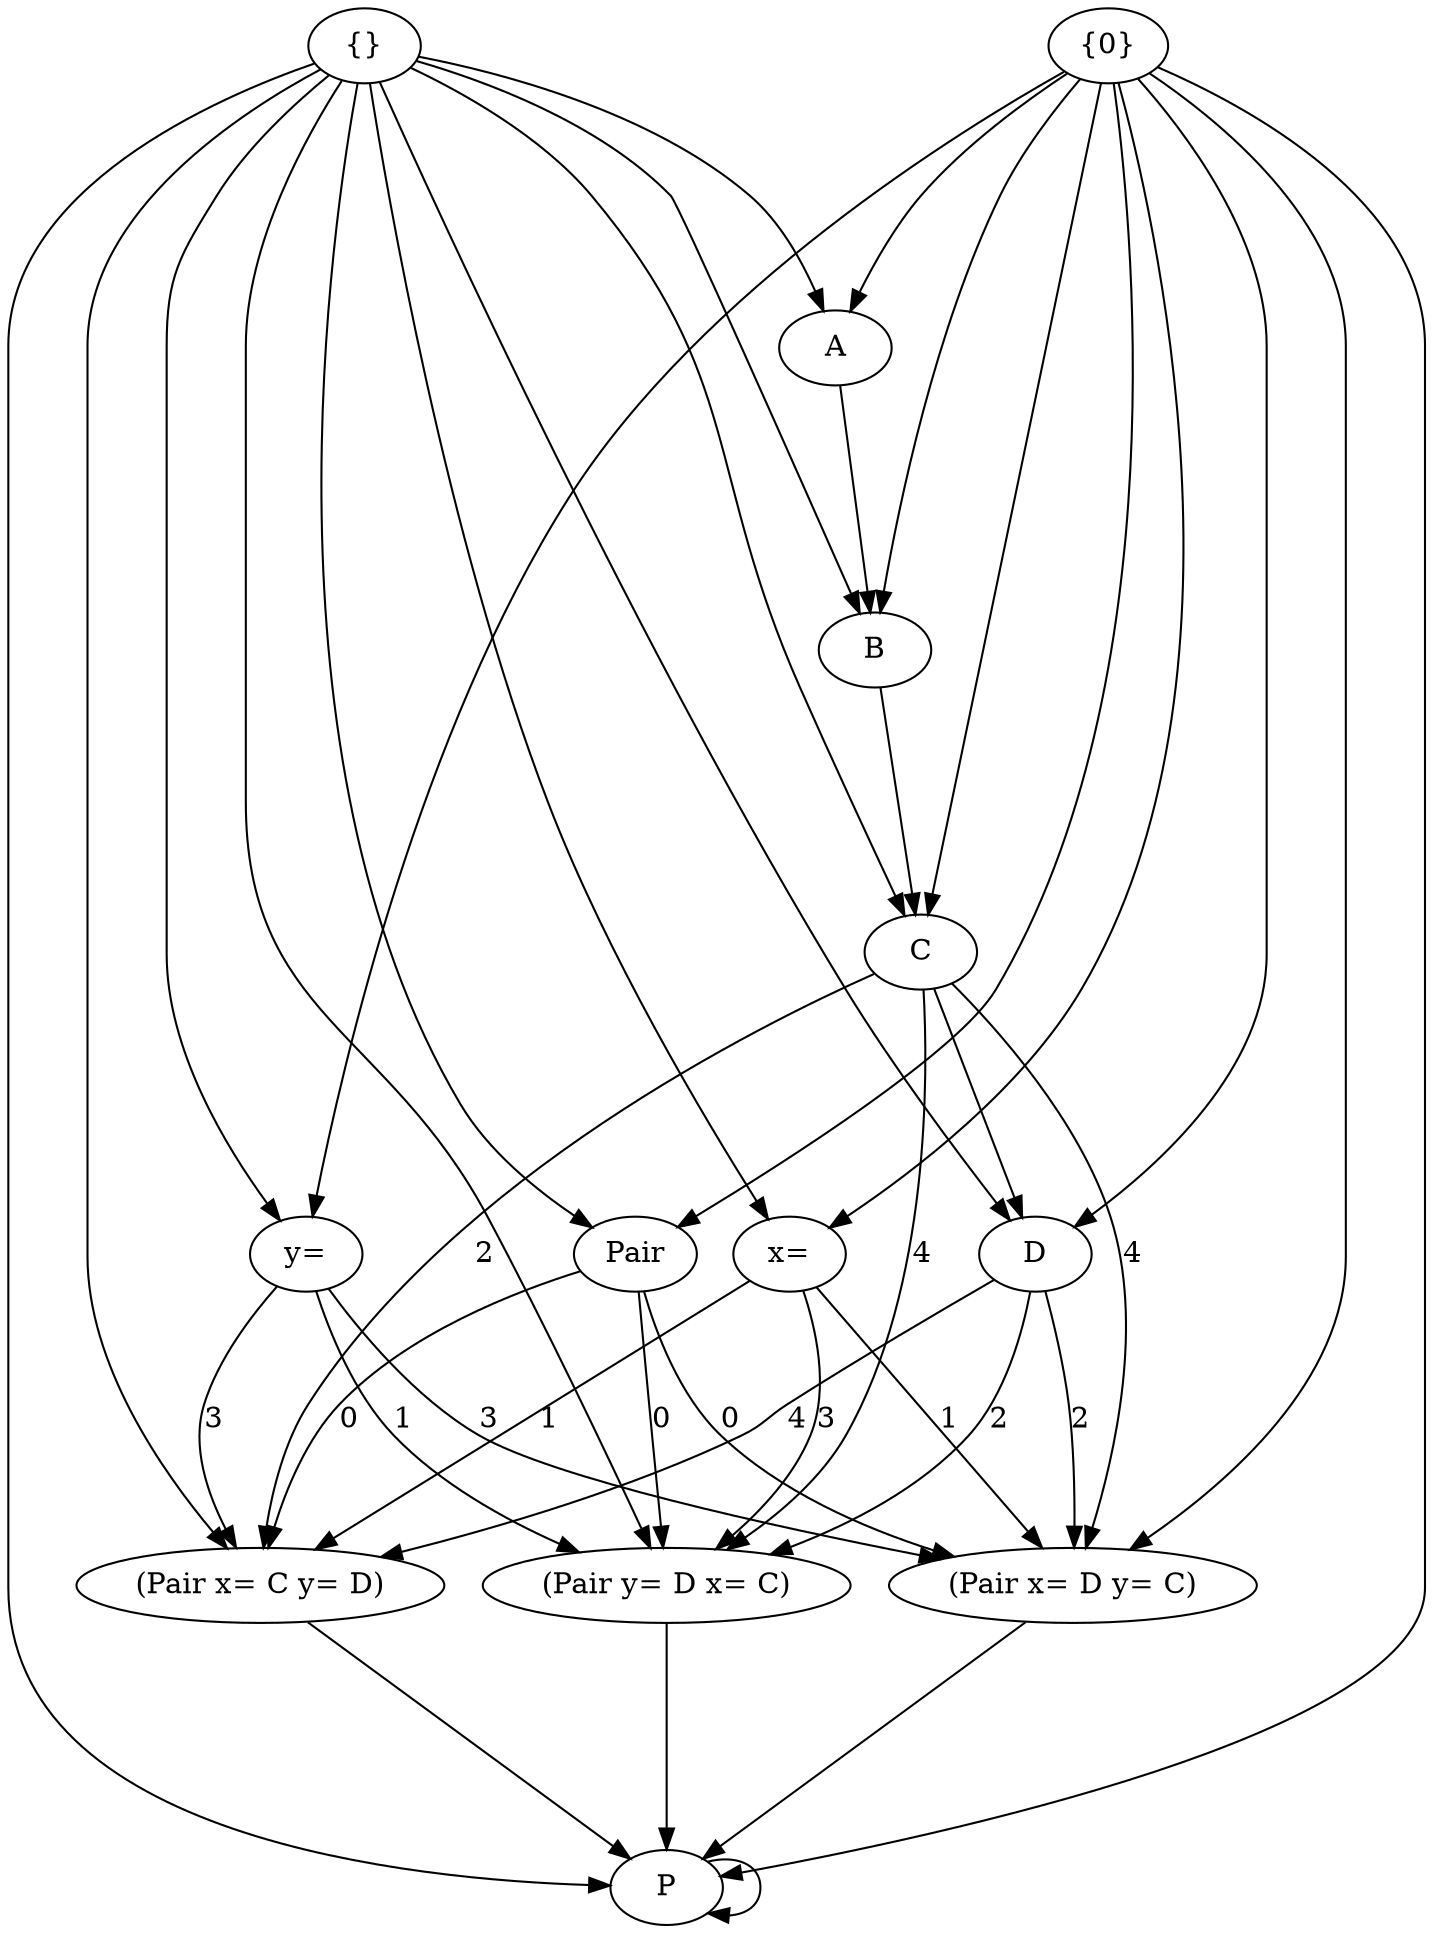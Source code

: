 digraph env_check {
    ranksep=1.5
    
    "{}" -> { "Pair" "x=" "y=" "A" "B" "C" "D" "P" "(Pair x= C y= D)" "(Pair y= D x= C)" }

    "{0}" -> { "Pair" "x=" "y=" "A" "B" "C" "D" "P" "(Pair x= D y= C)" }
    
    "P" -> "P"

    "Pair" -> "(Pair x= C y= D)" [label=0]
    "x=" -> "(Pair x= C y= D)" [label=1]
    "C" -> "(Pair x= C y= D)" [label=2]
    "y=" -> "(Pair x= C y= D)" [label=3]
    "D" -> "(Pair x= C y= D)" [label=4]
    "(Pair x= C y= D)" -> "P"

    "Pair" -> "(Pair y= D x= C)" [label=0]
    "y=" -> "(Pair y= D x= C)" [label=1]
    "D" -> "(Pair y= D x= C)" [label=2]
    "x=" -> "(Pair y= D x= C)" [label=3]
    "C" -> "(Pair y= D x= C)" [label=4]
    "(Pair y= D x= C)" -> "P"
    
    "Pair" -> "(Pair x= D y= C)" [label=0]
    "x=" -> "(Pair x= D y= C)" [label=1]
    "D" -> "(Pair x= D y= C)" [label=2]
    "y=" -> "(Pair x= D y= C)" [label=3]
    "C" -> "(Pair x= D y= C)" [label=4]

    "(Pair x= D y= C)" -> "P"
    
    "A" -> "B"
    "B" -> "C"
    "C" -> "D"
}
